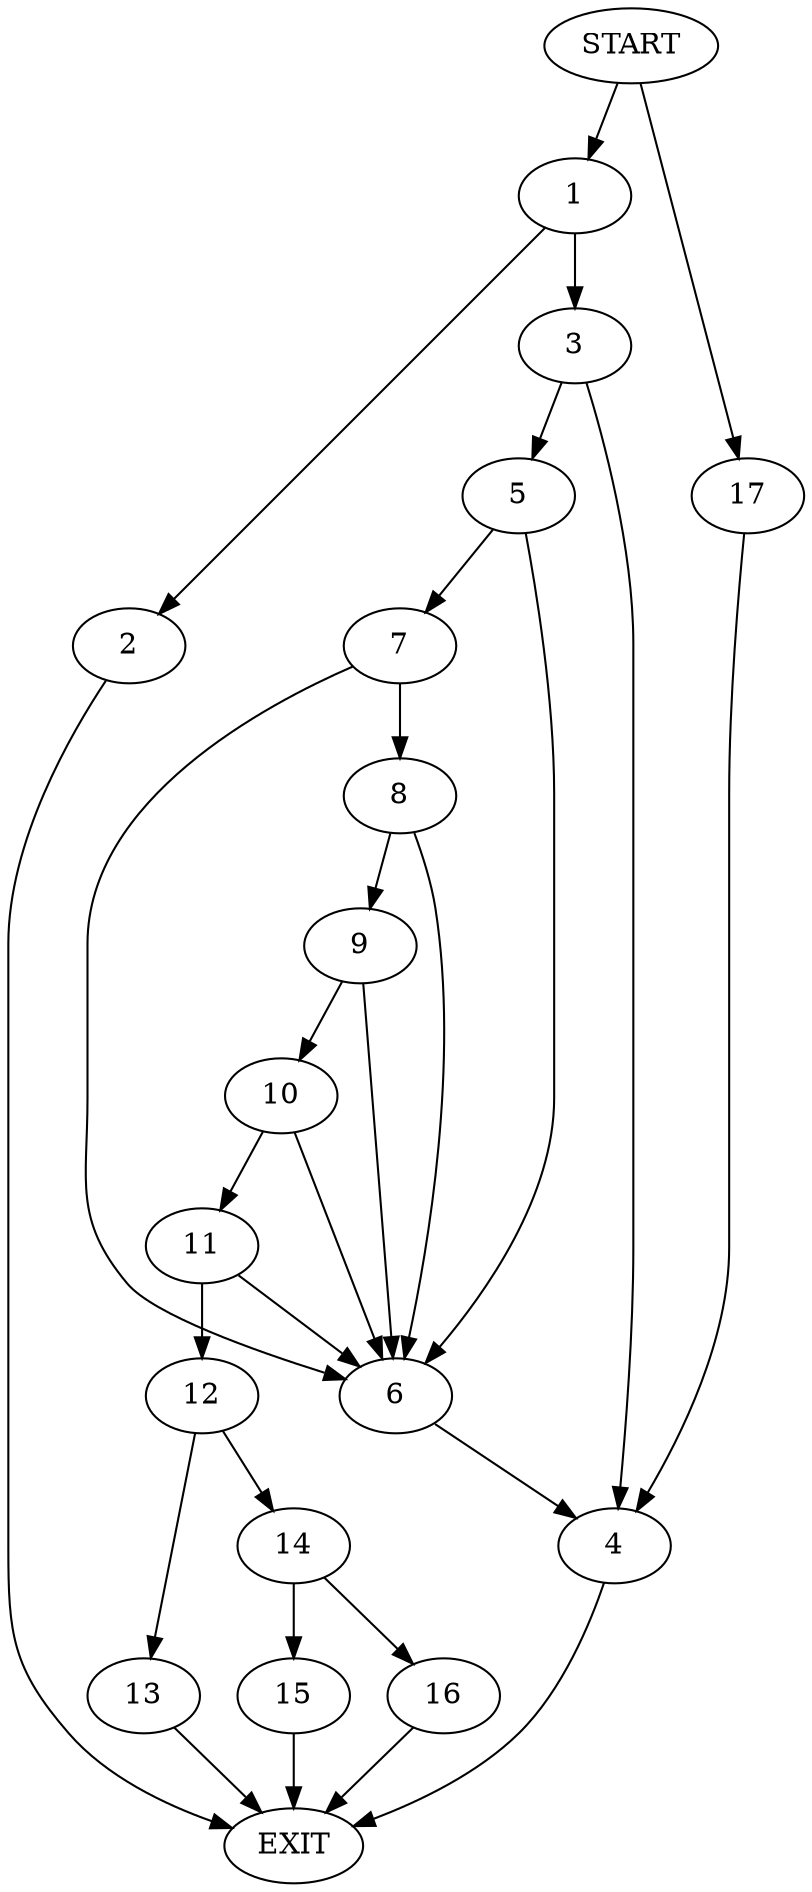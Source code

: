 digraph {
0 [label="START"]
18 [label="EXIT"]
0 -> 1
1 -> 2
1 -> 3
2 -> 18
3 -> 4
3 -> 5
5 -> 6
5 -> 7
4 -> 18
6 -> 4
7 -> 8
7 -> 6
8 -> 6
8 -> 9
9 -> 10
9 -> 6
10 -> 11
10 -> 6
11 -> 6
11 -> 12
12 -> 13
12 -> 14
13 -> 18
14 -> 15
14 -> 16
15 -> 18
16 -> 18
0 -> 17
17 -> 4
}
